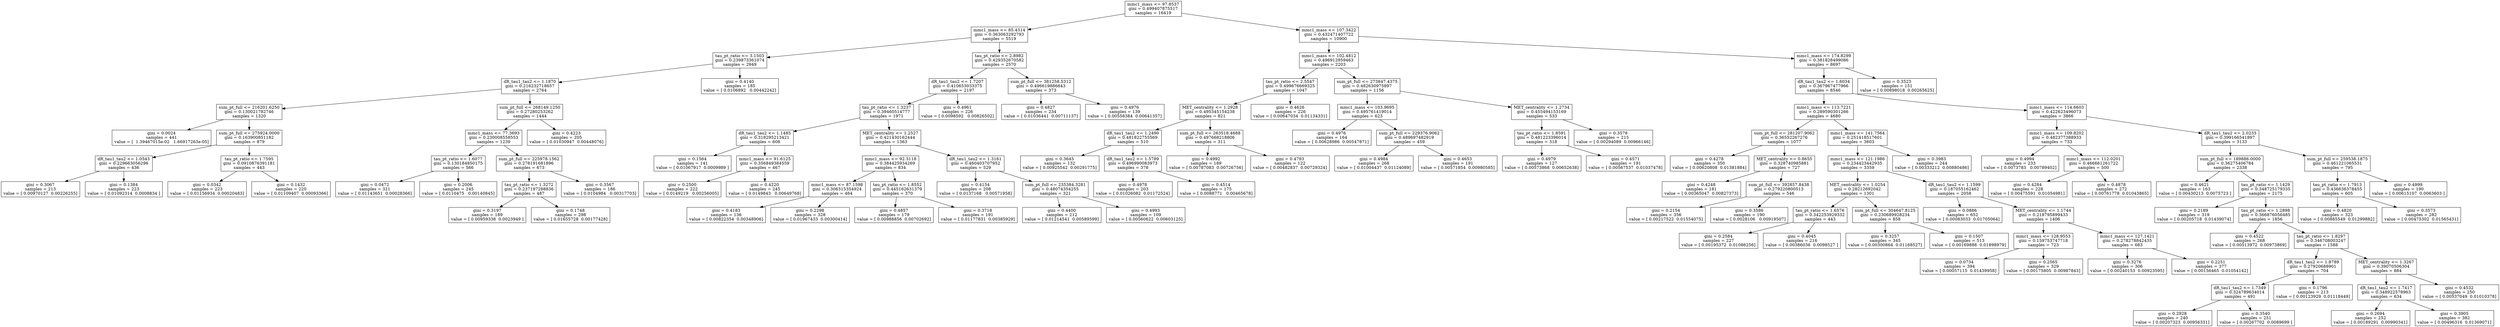 digraph Tree {
0 [label="mmc1_mass <= 97.8537\ngini = 0.499407875517\nsamples = 16419", shape="box"] ;
1 [label="mmc1_mass <= 85.4314\ngini = 0.363063292793\nsamples = 5519", shape="box"] ;
0 -> 1 ;
2 [label="tau_pt_ratio <= 3.1503\ngini = 0.239873361074\nsamples = 2949", shape="box"] ;
1 -> 2 ;
3 [label="dR_tau1_tau2 <= 1.1870\ngini = 0.216232718657\nsamples = 2764", shape="box"] ;
2 -> 3 ;
4 [label="sum_pt_full <= 216201.6250\ngini = 0.130021782746\nsamples = 1320", shape="box"] ;
3 -> 4 ;
5 [label="gini = 0.0024\nsamples = 441\nvalue = [  1.39467015e-02   1.66917263e-05]", shape="box"] ;
4 -> 5 ;
6 [label="sum_pt_full <= 275924.0000\ngini = 0.163900851182\nsamples = 879", shape="box"] ;
4 -> 6 ;
7 [label="dR_tau1_tau2 <= 1.0543\ngini = 0.229663056296\nsamples = 436", shape="box"] ;
6 -> 7 ;
8 [label="gini = 0.3067\nsamples = 213\nvalue = [ 0.00970127  0.00226255]", shape="box"] ;
7 -> 8 ;
9 [label="gini = 0.1384\nsamples = 223\nvalue = [ 0.01092314  0.0008834 ]", shape="box"] ;
7 -> 9 ;
10 [label="tau_pt_ratio <= 1.7595\ngini = 0.0910876391181\nsamples = 443", shape="box"] ;
6 -> 10 ;
11 [label="gini = 0.0342\nsamples = 223\nvalue = [ 0.01156934  0.00020483]", shape="box"] ;
10 -> 11 ;
12 [label="gini = 0.1432\nsamples = 220\nvalue = [ 0.01109407  0.00093366]", shape="box"] ;
10 -> 12 ;
13 [label="sum_pt_full <= 268149.1250\ngini = 0.27280253262\nsamples = 1444", shape="box"] ;
3 -> 13 ;
14 [label="mmc1_mass <= 77.3693\ngini = 0.230008558553\nsamples = 1239", shape="box"] ;
13 -> 14 ;
15 [label="tau_pt_ratio <= 1.6077\ngini = 0.130184850175\nsamples = 566", shape="box"] ;
14 -> 15 ;
16 [label="gini = 0.0472\nsamples = 321\nvalue = [ 0.01143651  0.00028366]", shape="box"] ;
15 -> 16 ;
17 [label="gini = 0.2006\nsamples = 245\nvalue = [ 0.0110475   0.00140845]", shape="box"] ;
15 -> 17 ;
18 [label="sum_pt_full <= 225978.1562\ngini = 0.278191681896\nsamples = 673", shape="box"] ;
14 -> 18 ;
19 [label="tau_pt_ratio <= 1.3272\ngini = 0.237197288836\nsamples = 487", shape="box"] ;
18 -> 19 ;
20 [label="gini = 0.3197\nsamples = 189\nvalue = [ 0.00959338  0.0023949 ]", shape="box"] ;
19 -> 20 ;
21 [label="gini = 0.1748\nsamples = 298\nvalue = [ 0.01655728  0.00177428]", shape="box"] ;
19 -> 21 ;
22 [label="gini = 0.3567\nsamples = 186\nvalue = [ 0.0104984   0.00317703]", shape="box"] ;
18 -> 22 ;
23 [label="gini = 0.4223\nsamples = 205\nvalue = [ 0.01030947  0.00448076]", shape="box"] ;
13 -> 23 ;
24 [label="gini = 0.4140\nsamples = 185\nvalue = [ 0.0106892   0.00442242]", shape="box"] ;
2 -> 24 ;
25 [label="tau_pt_ratio <= 2.8982\ngini = 0.429352670582\nsamples = 2570", shape="box"] ;
1 -> 25 ;
26 [label="dR_tau1_tau2 <= 1.7207\ngini = 0.410653033375\nsamples = 2197", shape="box"] ;
25 -> 26 ;
27 [label="tau_pt_ratio <= 1.3237\ngini = 0.39460514777\nsamples = 1971", shape="box"] ;
26 -> 27 ;
28 [label="dR_tau1_tau2 <= 1.1485\ngini = 0.318295213421\nsamples = 608", shape="box"] ;
27 -> 28 ;
29 [label="gini = 0.1564\nsamples = 141\nvalue = [ 0.01067917  0.0009989 ]", shape="box"] ;
28 -> 29 ;
30 [label="mmc1_mass <= 91.6125\ngini = 0.356849384559\nsamples = 467", shape="box"] ;
28 -> 30 ;
31 [label="gini = 0.2500\nsamples = 222\nvalue = [ 0.0149219   0.00256005]", shape="box"] ;
30 -> 31 ;
32 [label="gini = 0.4220\nsamples = 245\nvalue = [ 0.0149843   0.00649768]", shape="box"] ;
30 -> 32 ;
33 [label="MET_centrality <= 1.2527\ngini = 0.421430162444\nsamples = 1363", shape="box"] ;
27 -> 33 ;
34 [label="mmc1_mass <= 92.3118\ngini = 0.384425934269\nsamples = 834", shape="box"] ;
33 -> 34 ;
35 [label="mmc1_mass <= 87.1598\ngini = 0.306315354924\nsamples = 464", shape="box"] ;
34 -> 35 ;
36 [label="gini = 0.4183\nsamples = 136\nvalue = [ 0.00822354  0.00348906]", shape="box"] ;
35 -> 36 ;
37 [label="gini = 0.2298\nsamples = 328\nvalue = [ 0.01967433  0.00300414]", shape="box"] ;
35 -> 37 ;
38 [label="tau_pt_ratio <= 1.8552\ngini = 0.445162631379\nsamples = 370", shape="box"] ;
34 -> 38 ;
39 [label="gini = 0.4857\nsamples = 179\nvalue = [ 0.00988856  0.00702692]", shape="box"] ;
38 -> 39 ;
40 [label="gini = 0.3718\nsamples = 191\nvalue = [ 0.01177831  0.00385929]", shape="box"] ;
38 -> 40 ;
41 [label="dR_tau1_tau2 <= 1.3161\ngini = 0.460403707952\nsamples = 529", shape="box"] ;
33 -> 41 ;
42 [label="gini = 0.4154\nsamples = 208\nvalue = [ 0.0137168   0.00571958]", shape="box"] ;
41 -> 42 ;
43 [label="sum_pt_full <= 235384.3281\ngini = 0.48074354255\nsamples = 321", shape="box"] ;
41 -> 43 ;
44 [label="gini = 0.4400\nsamples = 212\nvalue = [ 0.01214541  0.00589599]", shape="box"] ;
43 -> 44 ;
45 [label="gini = 0.4993\nsamples = 109\nvalue = [ 0.00560622  0.00603125]", shape="box"] ;
43 -> 45 ;
46 [label="gini = 0.4961\nsamples = 226\nvalue = [ 0.0098592   0.00826502]", shape="box"] ;
26 -> 46 ;
47 [label="sum_pt_full <= 381258.5312\ngini = 0.496619886643\nsamples = 373", shape="box"] ;
25 -> 47 ;
48 [label="gini = 0.4827\nsamples = 234\nvalue = [ 0.01036441  0.00711137]", shape="box"] ;
47 -> 48 ;
49 [label="gini = 0.4976\nsamples = 139\nvalue = [ 0.00558384  0.00641357]", shape="box"] ;
47 -> 49 ;
50 [label="mmc1_mass <= 107.3422\ngini = 0.432471407722\nsamples = 10900", shape="box"] ;
0 -> 50 ;
51 [label="mmc1_mass <= 102.4812\ngini = 0.496912959463\nsamples = 2203", shape="box"] ;
50 -> 51 ;
52 [label="tau_pt_ratio <= 2.5547\ngini = 0.499676669325\nsamples = 1047", shape="box"] ;
51 -> 52 ;
53 [label="MET_centrality <= 1.2928\ngini = 0.495345154238\nsamples = 821", shape="box"] ;
52 -> 53 ;
54 [label="dR_tau1_tau2 <= 1.2490\ngini = 0.481822755569\nsamples = 510", shape="box"] ;
53 -> 54 ;
55 [label="gini = 0.3645\nsamples = 132\nvalue = [ 0.00925542  0.00291775]", shape="box"] ;
54 -> 55 ;
56 [label="dR_tau1_tau2 <= 1.5789\ngini = 0.496990083973\nsamples = 378", shape="box"] ;
54 -> 56 ;
57 [label="gini = 0.4978\nsamples = 203\nvalue = [ 0.01026082  0.01172524]", shape="box"] ;
56 -> 57 ;
58 [label="gini = 0.4514\nsamples = 175\nvalue = [ 0.0088771   0.00465678]", shape="box"] ;
56 -> 58 ;
59 [label="sum_pt_full <= 263518.4688\ngini = 0.497668218806\nsamples = 311", shape="box"] ;
53 -> 59 ;
60 [label="gini = 0.4992\nsamples = 189\nvalue = [ 0.00787083  0.00726756]", shape="box"] ;
59 -> 60 ;
61 [label="gini = 0.4793\nsamples = 122\nvalue = [ 0.00482837  0.00729324]", shape="box"] ;
59 -> 61 ;
62 [label="gini = 0.4626\nsamples = 226\nvalue = [ 0.00647034  0.01134331]", shape="box"] ;
52 -> 62 ;
63 [label="sum_pt_full <= 273847.4375\ngini = 0.482630975897\nsamples = 1156", shape="box"] ;
51 -> 63 ;
64 [label="mmc1_mass <= 103.9695\ngini = 0.495761419014\nsamples = 623", shape="box"] ;
63 -> 64 ;
65 [label="gini = 0.4976\nsamples = 164\nvalue = [ 0.00628986  0.00547871]", shape="box"] ;
64 -> 65 ;
66 [label="sum_pt_full <= 229376.9062\ngini = 0.489697482919\nsamples = 459", shape="box"] ;
64 -> 66 ;
67 [label="gini = 0.4984\nsamples = 268\nvalue = [ 0.01004437  0.01124089]", shape="box"] ;
66 -> 67 ;
68 [label="gini = 0.4653\nsamples = 191\nvalue = [ 0.00571854  0.00980585]", shape="box"] ;
66 -> 68 ;
69 [label="MET_centrality <= 1.2734\ngini = 0.455494153169\nsamples = 533", shape="box"] ;
63 -> 69 ;
70 [label="tau_pt_ratio <= 1.8591\ngini = 0.481223396014\nsamples = 318", shape="box"] ;
69 -> 70 ;
71 [label="gini = 0.4979\nsamples = 127\nvalue = [ 0.00573868  0.00652638]", shape="box"] ;
70 -> 71 ;
72 [label="gini = 0.4571\nsamples = 191\nvalue = [ 0.00567537  0.01037478]", shape="box"] ;
70 -> 72 ;
73 [label="gini = 0.3578\nsamples = 215\nvalue = [ 0.00294089  0.00966146]", shape="box"] ;
69 -> 73 ;
74 [label="mmc1_mass <= 174.8299\ngini = 0.381828499086\nsamples = 8697", shape="box"] ;
50 -> 74 ;
75 [label="dR_tau1_tau2 <= 1.6034\ngini = 0.367967477966\nsamples = 8546", shape="box"] ;
74 -> 75 ;
76 [label="mmc1_mass <= 113.7221\ngini = 0.289590301266\nsamples = 4680", shape="box"] ;
75 -> 76 ;
77 [label="sum_pt_full <= 281207.9062\ngini = 0.36552267276\nsamples = 1077", shape="box"] ;
76 -> 77 ;
78 [label="gini = 0.4278\nsamples = 350\nvalue = [ 0.00620808  0.01381884]", shape="box"] ;
77 -> 78 ;
79 [label="MET_centrality <= 0.8655\ngini = 0.328740985881\nsamples = 727", shape="box"] ;
77 -> 79 ;
80 [label="gini = 0.4248\nsamples = 181\nvalue = [ 0.00365047  0.00827373]", shape="box"] ;
79 -> 80 ;
81 [label="sum_pt_full <= 392857.8438\ngini = 0.279220800513\nsamples = 546", shape="box"] ;
79 -> 81 ;
82 [label="gini = 0.2154\nsamples = 356\nvalue = [ 0.00217522  0.01554075]", shape="box"] ;
81 -> 82 ;
83 [label="gini = 0.3586\nsamples = 190\nvalue = [ 0.0028106   0.00919507]", shape="box"] ;
81 -> 83 ;
84 [label="mmc1_mass <= 141.7564\ngini = 0.251418517601\nsamples = 3603", shape="box"] ;
76 -> 84 ;
85 [label="mmc1_mass <= 121.1986\ngini = 0.234423442935\nsamples = 3359", shape="box"] ;
84 -> 85 ;
86 [label="MET_centrality <= 1.0254\ngini = 0.28212692042\nsamples = 1301", shape="box"] ;
85 -> 86 ;
87 [label="tau_pt_ratio <= 1.6576\ngini = 0.342253929332\nsamples = 443", shape="box"] ;
86 -> 87 ;
88 [label="gini = 0.2584\nsamples = 227\nvalue = [ 0.00195372  0.01086256]", shape="box"] ;
87 -> 88 ;
89 [label="gini = 0.4045\nsamples = 216\nvalue = [ 0.00386036  0.0098527 ]", shape="box"] ;
87 -> 89 ;
90 [label="sum_pt_full <= 304647.8125\ngini = 0.230689928234\nsamples = 858", shape="box"] ;
86 -> 90 ;
91 [label="gini = 0.3257\nsamples = 345\nvalue = [ 0.00300864  0.01168527]", shape="box"] ;
90 -> 91 ;
92 [label="gini = 0.1507\nsamples = 513\nvalue = [ 0.00169888  0.01898979]", shape="box"] ;
90 -> 92 ;
93 [label="dR_tau1_tau2 <= 1.1599\ngini = 0.187055162462\nsamples = 2058", shape="box"] ;
85 -> 93 ;
94 [label="gini = 0.0886\nsamples = 652\nvalue = [ 0.00083033  0.01705064]", shape="box"] ;
93 -> 94 ;
95 [label="MET_centrality <= 1.1744\ngini = 0.218795899433\nsamples = 1406", shape="box"] ;
93 -> 95 ;
96 [label="mmc1_mass <= 128.9553\ngini = 0.159753747718\nsamples = 723", shape="box"] ;
95 -> 96 ;
97 [label="gini = 0.0734\nsamples = 394\nvalue = [ 0.00057115  0.01439958]", shape="box"] ;
96 -> 97 ;
98 [label="gini = 0.2565\nsamples = 329\nvalue = [ 0.00175805  0.00987843]", shape="box"] ;
96 -> 98 ;
99 [label="mmc1_mass <= 127.1421\ngini = 0.278278842435\nsamples = 683", shape="box"] ;
95 -> 99 ;
100 [label="gini = 0.3276\nsamples = 306\nvalue = [ 0.00240153  0.00923595]", shape="box"] ;
99 -> 100 ;
101 [label="gini = 0.2251\nsamples = 377\nvalue = [ 0.00156465  0.01054142]", shape="box"] ;
99 -> 101 ;
102 [label="gini = 0.3983\nsamples = 244\nvalue = [ 0.00333212  0.00880486]", shape="box"] ;
84 -> 102 ;
103 [label="mmc1_mass <= 114.6603\ngini = 0.422623496073\nsamples = 3866", shape="box"] ;
75 -> 103 ;
104 [label="mmc1_mass <= 109.8202\ngini = 0.482377388933\nsamples = 733", shape="box"] ;
103 -> 104 ;
105 [label="gini = 0.4994\nsamples = 233\nvalue = [ 0.0073783   0.00789402]", shape="box"] ;
104 -> 105 ;
106 [label="mmc1_mass <= 112.0201\ngini = 0.466661261722\nsamples = 500", shape="box"] ;
104 -> 106 ;
107 [label="gini = 0.4284\nsamples = 228\nvalue = [ 0.00475591  0.01054981]", shape="box"] ;
106 -> 107 ;
108 [label="gini = 0.4878\nsamples = 272\nvalue = [ 0.00761778  0.01043865]", shape="box"] ;
106 -> 108 ;
109 [label="dR_tau1_tau2 <= 2.0233\ngini = 0.399166541897\nsamples = 3133", shape="box"] ;
103 -> 109 ;
110 [label="sum_pt_full <= 189886.0000\ngini = 0.36275406784\nsamples = 2338", shape="box"] ;
109 -> 110 ;
111 [label="gini = 0.4621\nsamples = 163\nvalue = [ 0.00430213  0.0075723 ]", shape="box"] ;
110 -> 111 ;
112 [label="tau_pt_ratio <= 1.1429\ngini = 0.348725179335\nsamples = 2175", shape="box"] ;
110 -> 112 ;
113 [label="gini = 0.2189\nsamples = 319\nvalue = [ 0.00205718  0.01439074]", shape="box"] ;
112 -> 113 ;
114 [label="tau_pt_ratio <= 1.2898\ngini = 0.366876056485\nsamples = 1856", shape="box"] ;
112 -> 114 ;
115 [label="gini = 0.4522\nsamples = 268\nvalue = [ 0.00513972  0.00973869]", shape="box"] ;
114 -> 115 ;
116 [label="tau_pt_ratio <= 1.8297\ngini = 0.346708003247\nsamples = 1588", shape="box"] ;
114 -> 116 ;
117 [label="dR_tau1_tau2 <= 1.8789\ngini = 0.27920688901\nsamples = 704", shape="box"] ;
116 -> 117 ;
118 [label="dR_tau1_tau2 <= 1.7349\ngini = 0.324789634014\nsamples = 491", shape="box"] ;
117 -> 118 ;
119 [label="gini = 0.2928\nsamples = 240\nvalue = [ 0.00207323  0.00956331]", shape="box"] ;
118 -> 119 ;
120 [label="gini = 0.3540\nsamples = 251\nvalue = [ 0.00267702  0.0089699 ]", shape="box"] ;
118 -> 120 ;
121 [label="gini = 0.1796\nsamples = 213\nvalue = [ 0.00123929  0.01118449]", shape="box"] ;
117 -> 121 ;
122 [label="MET_centrality <= 1.3267\ngini = 0.39070506304\nsamples = 884", shape="box"] ;
116 -> 122 ;
123 [label="dR_tau1_tau2 <= 1.7417\ngini = 0.348922578963\nsamples = 634", shape="box"] ;
122 -> 123 ;
124 [label="gini = 0.2694\nsamples = 252\nvalue = [ 0.00189291  0.00990341]", shape="box"] ;
123 -> 124 ;
125 [label="gini = 0.3905\nsamples = 382\nvalue = [ 0.00496316  0.01369071]", shape="box"] ;
123 -> 125 ;
126 [label="gini = 0.4532\nsamples = 250\nvalue = [ 0.00537049  0.01010378]", shape="box"] ;
122 -> 126 ;
127 [label="sum_pt_full <= 259538.1875\ngini = 0.461221065531\nsamples = 795", shape="box"] ;
109 -> 127 ;
128 [label="tau_pt_ratio <= 1.7913\ngini = 0.436636378455\nsamples = 605", shape="box"] ;
127 -> 128 ;
129 [label="gini = 0.4820\nsamples = 323\nvalue = [ 0.00885549  0.01299882]", shape="box"] ;
128 -> 129 ;
130 [label="gini = 0.3573\nsamples = 282\nvalue = [ 0.00475302  0.01565431]", shape="box"] ;
128 -> 130 ;
131 [label="gini = 0.4999\nsamples = 190\nvalue = [ 0.00615107  0.0063603 ]", shape="box"] ;
127 -> 131 ;
132 [label="gini = 0.3523\nsamples = 151\nvalue = [ 0.00898018  0.00265625]", shape="box"] ;
74 -> 132 ;
}